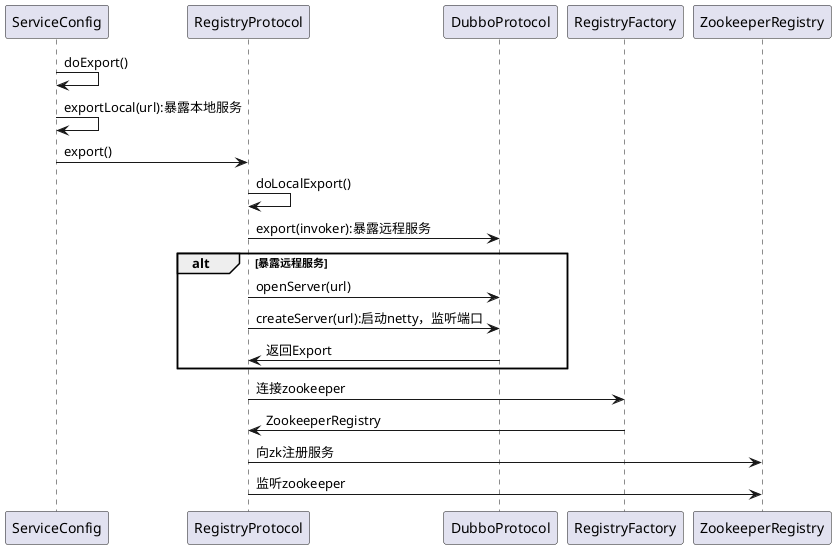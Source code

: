 @startuml
participant "ServiceConfig"                 as ServiceConfig
participant "RegistryProtocol"              as RegistryProtocol
participant "DubboProtocol"                 as DubboProtocol
'participant "RegistryFactory"                 as RegistryFactory
'participant "AbstractProxyFactory"         as AbstractProxyFactory
'participant "InvokerInvocationHandler"     as InvokerInvocationHandler
'participant "DubboExporter"                as DubboExporter

ServiceConfig -> ServiceConfig:doExport()
ServiceConfig -> ServiceConfig:exportLocal(url):暴露本地服务
ServiceConfig -> RegistryProtocol:export()
RegistryProtocol -> RegistryProtocol:doLocalExport()
RegistryProtocol -> DubboProtocol:export(invoker):暴露远程服务
    alt 暴露远程服务
    RegistryProtocol -> DubboProtocol:openServer(url)
    RegistryProtocol -> DubboProtocol:createServer(url):启动netty，监听端口
    RegistryProtocol <- DubboProtocol:返回Export
    end
RegistryProtocol -> RegistryFactory:连接zookeeper
RegistryProtocol <- RegistryFactory:ZookeeperRegistry
RegistryProtocol -> ZookeeperRegistry:向zk注册服务
RegistryProtocol -> ZookeeperRegistry:监听zookeeper
@enduml